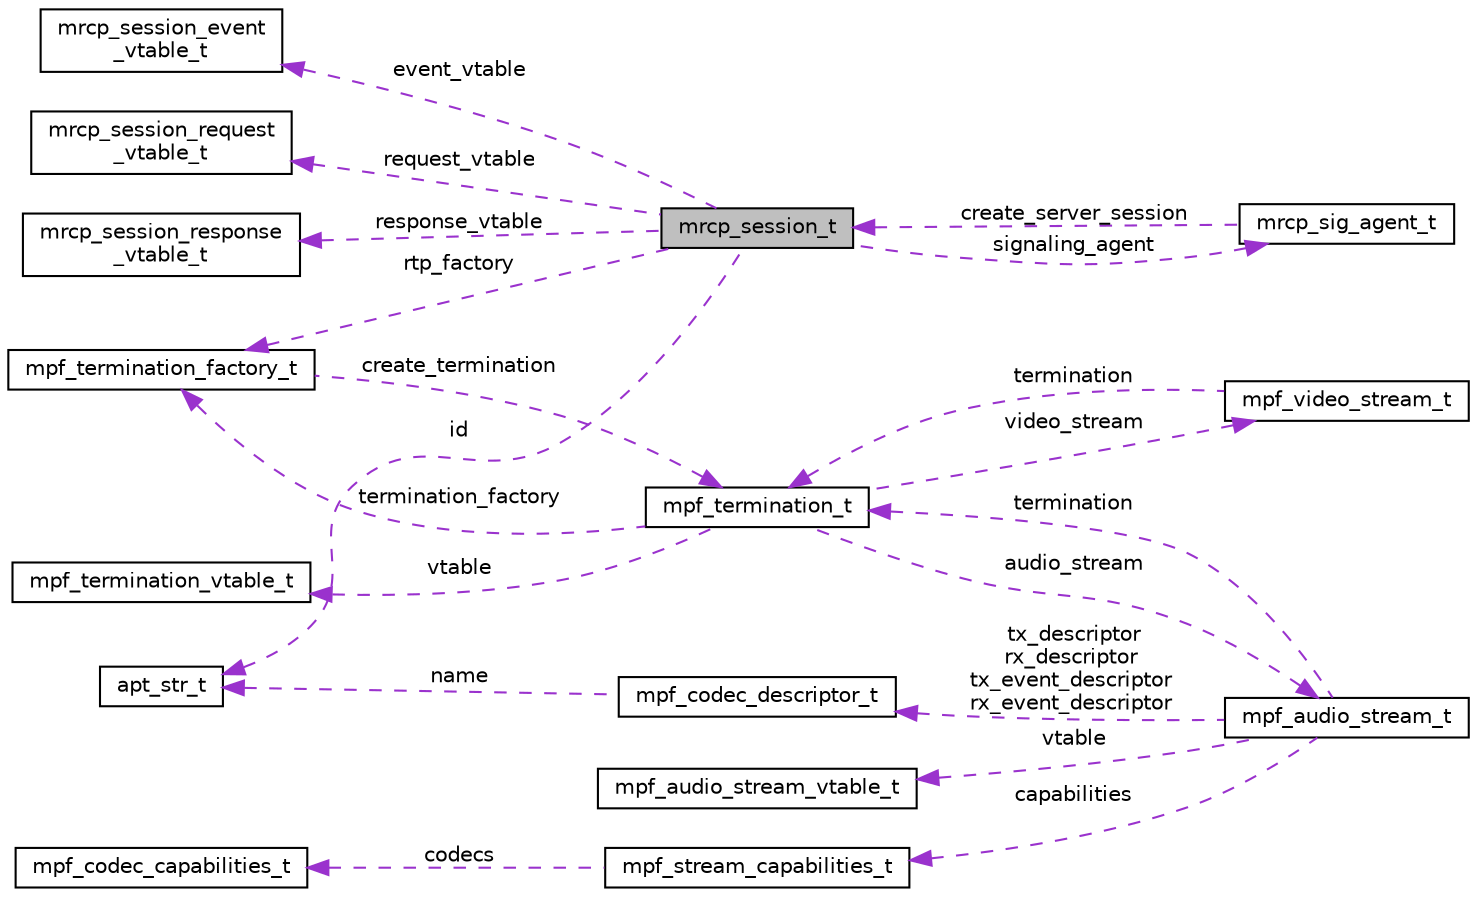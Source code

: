digraph "mrcp_session_t"
{
  edge [fontname="Helvetica",fontsize="10",labelfontname="Helvetica",labelfontsize="10"];
  node [fontname="Helvetica",fontsize="10",shape=record];
  rankdir="LR";
  Node1 [label="mrcp_session_t",height=0.2,width=0.4,color="black", fillcolor="grey75", style="filled", fontcolor="black"];
  Node2 -> Node1 [dir="back",color="darkorchid3",fontsize="10",style="dashed",label=" event_vtable" ,fontname="Helvetica"];
  Node2 [label="mrcp_session_event\l_vtable_t",height=0.2,width=0.4,color="black", fillcolor="white", style="filled",URL="$structmrcp__session__event__vtable__t.html"];
  Node3 -> Node1 [dir="back",color="darkorchid3",fontsize="10",style="dashed",label=" rtp_factory" ,fontname="Helvetica"];
  Node3 [label="mpf_termination_factory_t",height=0.2,width=0.4,color="black", fillcolor="white", style="filled",URL="$structmpf__termination__factory__t.html"];
  Node4 -> Node3 [dir="back",color="darkorchid3",fontsize="10",style="dashed",label=" create_termination" ,fontname="Helvetica"];
  Node4 [label="mpf_termination_t",height=0.2,width=0.4,color="black", fillcolor="white", style="filled",URL="$structmpf__termination__t.html"];
  Node5 -> Node4 [dir="back",color="darkorchid3",fontsize="10",style="dashed",label=" vtable" ,fontname="Helvetica"];
  Node5 [label="mpf_termination_vtable_t",height=0.2,width=0.4,color="black", fillcolor="white", style="filled",URL="$structmpf__termination__vtable__t.html"];
  Node3 -> Node4 [dir="back",color="darkorchid3",fontsize="10",style="dashed",label=" termination_factory" ,fontname="Helvetica"];
  Node6 -> Node4 [dir="back",color="darkorchid3",fontsize="10",style="dashed",label=" audio_stream" ,fontname="Helvetica"];
  Node6 [label="mpf_audio_stream_t",height=0.2,width=0.4,color="black", fillcolor="white", style="filled",URL="$structmpf__audio__stream__t.html"];
  Node7 -> Node6 [dir="back",color="darkorchid3",fontsize="10",style="dashed",label=" vtable" ,fontname="Helvetica"];
  Node7 [label="mpf_audio_stream_vtable_t",height=0.2,width=0.4,color="black", fillcolor="white", style="filled",URL="$structmpf__audio__stream__vtable__t.html"];
  Node8 -> Node6 [dir="back",color="darkorchid3",fontsize="10",style="dashed",label=" capabilities" ,fontname="Helvetica"];
  Node8 [label="mpf_stream_capabilities_t",height=0.2,width=0.4,color="black", fillcolor="white", style="filled",URL="$structmpf__stream__capabilities__t.html"];
  Node9 -> Node8 [dir="back",color="darkorchid3",fontsize="10",style="dashed",label=" codecs" ,fontname="Helvetica"];
  Node9 [label="mpf_codec_capabilities_t",height=0.2,width=0.4,color="black", fillcolor="white", style="filled",URL="$structmpf__codec__capabilities__t.html"];
  Node10 -> Node6 [dir="back",color="darkorchid3",fontsize="10",style="dashed",label=" tx_descriptor\nrx_descriptor\ntx_event_descriptor\nrx_event_descriptor" ,fontname="Helvetica"];
  Node10 [label="mpf_codec_descriptor_t",height=0.2,width=0.4,color="black", fillcolor="white", style="filled",URL="$structmpf__codec__descriptor__t.html"];
  Node11 -> Node10 [dir="back",color="darkorchid3",fontsize="10",style="dashed",label=" name" ,fontname="Helvetica"];
  Node11 [label="apt_str_t",height=0.2,width=0.4,color="black", fillcolor="white", style="filled",URL="$structapt__str__t.html"];
  Node4 -> Node6 [dir="back",color="darkorchid3",fontsize="10",style="dashed",label=" termination" ,fontname="Helvetica"];
  Node12 -> Node4 [dir="back",color="darkorchid3",fontsize="10",style="dashed",label=" video_stream" ,fontname="Helvetica"];
  Node12 [label="mpf_video_stream_t",height=0.2,width=0.4,color="black", fillcolor="white", style="filled",URL="$structmpf__video__stream__t.html"];
  Node4 -> Node12 [dir="back",color="darkorchid3",fontsize="10",style="dashed",label=" termination" ,fontname="Helvetica"];
  Node11 -> Node1 [dir="back",color="darkorchid3",fontsize="10",style="dashed",label=" id" ,fontname="Helvetica"];
  Node13 -> Node1 [dir="back",color="darkorchid3",fontsize="10",style="dashed",label=" request_vtable" ,fontname="Helvetica"];
  Node13 [label="mrcp_session_request\l_vtable_t",height=0.2,width=0.4,color="black", fillcolor="white", style="filled",URL="$structmrcp__session__request__vtable__t.html"];
  Node14 -> Node1 [dir="back",color="darkorchid3",fontsize="10",style="dashed",label=" signaling_agent" ,fontname="Helvetica"];
  Node14 [label="mrcp_sig_agent_t",height=0.2,width=0.4,color="black", fillcolor="white", style="filled",URL="$structmrcp__sig__agent__t.html"];
  Node1 -> Node14 [dir="back",color="darkorchid3",fontsize="10",style="dashed",label=" create_server_session" ,fontname="Helvetica"];
  Node15 -> Node1 [dir="back",color="darkorchid3",fontsize="10",style="dashed",label=" response_vtable" ,fontname="Helvetica"];
  Node15 [label="mrcp_session_response\l_vtable_t",height=0.2,width=0.4,color="black", fillcolor="white", style="filled",URL="$structmrcp__session__response__vtable__t.html"];
}
